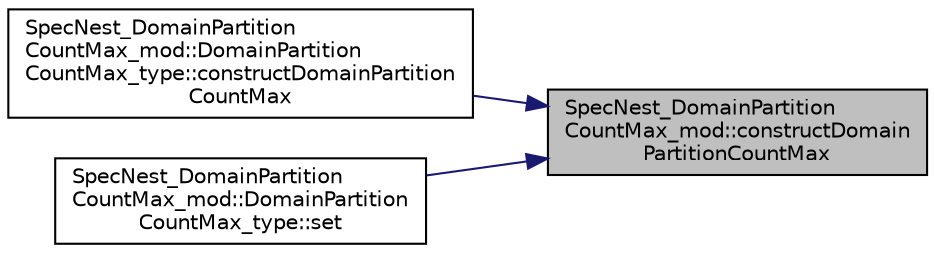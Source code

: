 digraph "SpecNest_DomainPartitionCountMax_mod::constructDomainPartitionCountMax"
{
 // LATEX_PDF_SIZE
  edge [fontname="Helvetica",fontsize="10",labelfontname="Helvetica",labelfontsize="10"];
  node [fontname="Helvetica",fontsize="10",shape=record];
  rankdir="RL";
  Node1 [label="SpecNest_DomainPartition\lCountMax_mod::constructDomain\lPartitionCountMax",height=0.2,width=0.4,color="black", fillcolor="grey75", style="filled", fontcolor="black",tooltip=" "];
  Node1 -> Node2 [dir="back",color="midnightblue",fontsize="10",style="solid",fontname="Helvetica"];
  Node2 [label="SpecNest_DomainPartition\lCountMax_mod::DomainPartition\lCountMax_type::constructDomainPartition\lCountMax",height=0.2,width=0.4,color="black", fillcolor="white", style="filled",URL="$structSpecNest__DomainPartitionCountMax__mod_1_1DomainPartitionCountMax__type.html#a98a26d37c6d7478f252ba8403a4bed06",tooltip=" "];
  Node1 -> Node3 [dir="back",color="midnightblue",fontsize="10",style="solid",fontname="Helvetica"];
  Node3 [label="SpecNest_DomainPartition\lCountMax_mod::DomainPartition\lCountMax_type::set",height=0.2,width=0.4,color="black", fillcolor="white", style="filled",URL="$structSpecNest__DomainPartitionCountMax__mod_1_1DomainPartitionCountMax__type.html#af6e5d890e8171ef6396688b0632b644d",tooltip=" "];
}
